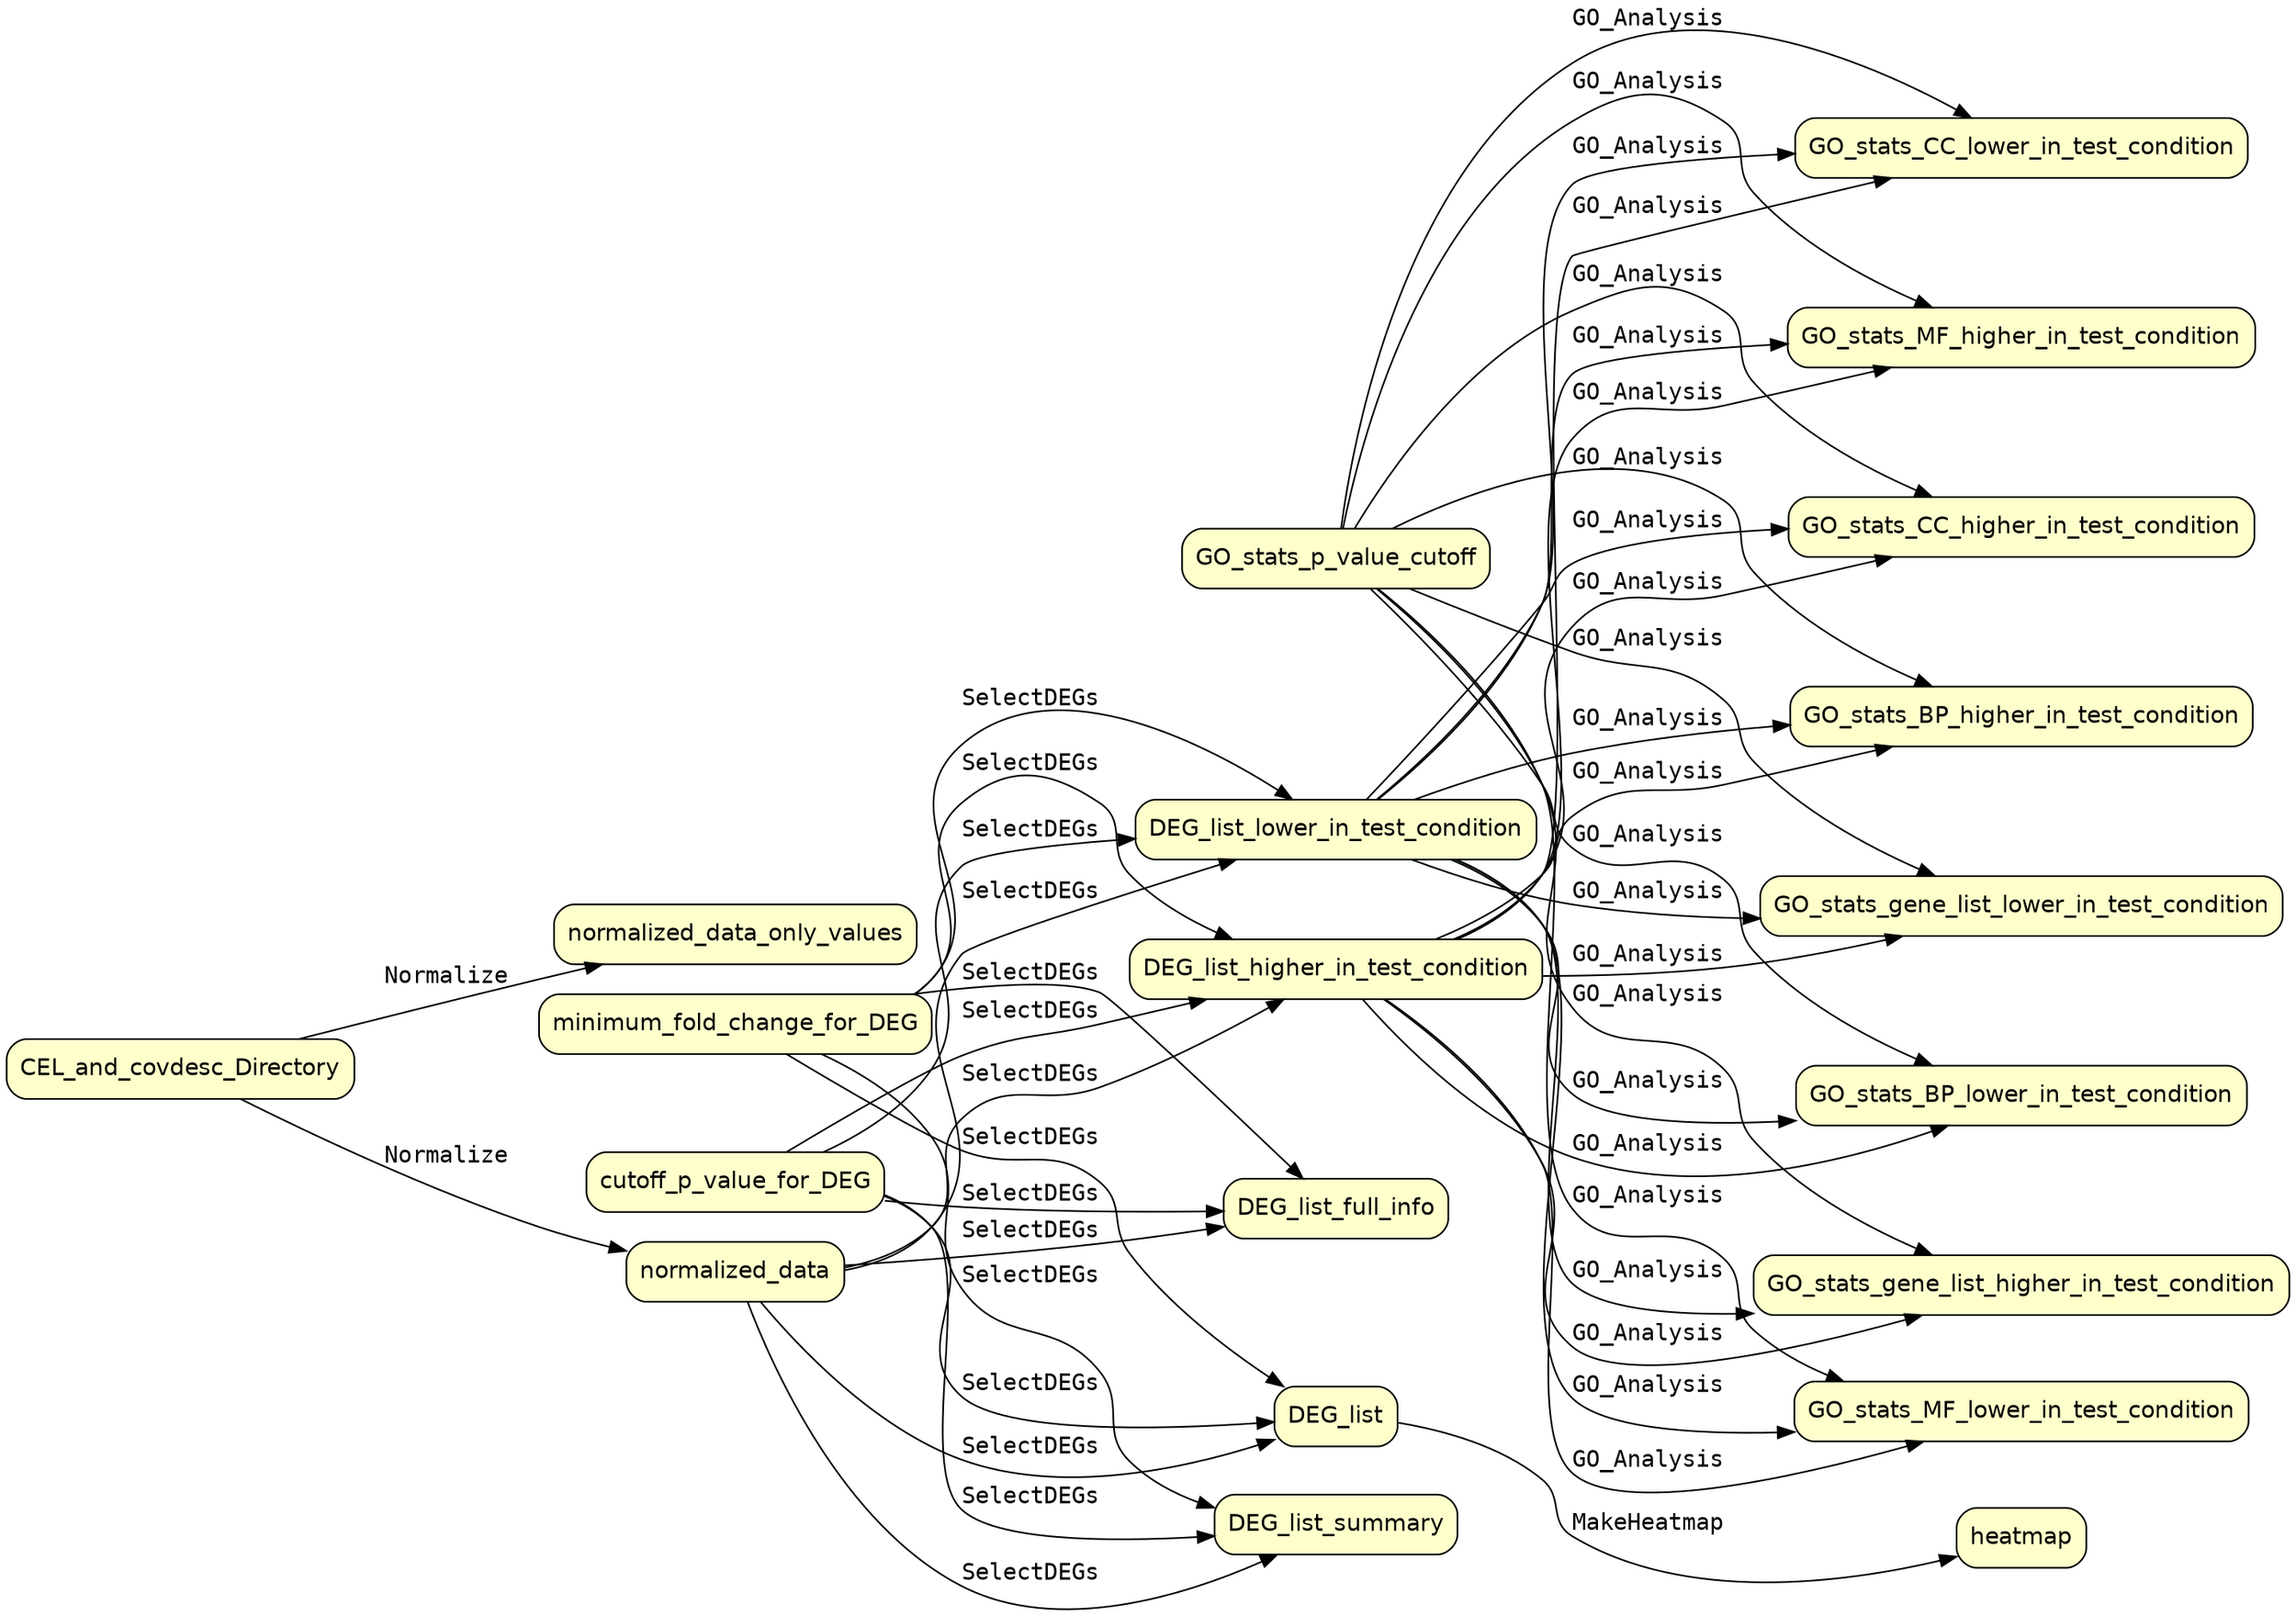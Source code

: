digraph Workflow {
rankdir=LR

/* Use serif font for process labels and sans serif font for data labels */
graph[fontname=Courier]
edge[fontname=Courier]
node[fontname=Helvetica]
node[shape=box style="rounded,filled" fillcolor="#FFFFCC" peripheries=1 label=""]
node1 [label="normalized_data_only_values"]
node2 [label="DEG_list_full_info"]
node3 [label="DEG_list_summary"]
node4 [label="DEG_list_higher_in_test_condition"]
node5 [label="DEG_list_lower_in_test_condition"]
node6 [label="heatmap"]
node7 [label="GO_stats_gene_list_higher_in_test_condition"]
node8 [label="GO_stats_BP_higher_in_test_condition"]
node9 [label="GO_stats_CC_higher_in_test_condition"]
node10 [label="GO_stats_MF_higher_in_test_condition"]
node11 [label="GO_stats_gene_list_lower_in_test_condition"]
node12 [label="GO_stats_BP_lower_in_test_condition"]
node13 [label="GO_stats_CC_lower_in_test_condition"]
node14 [label="GO_stats_MF_lower_in_test_condition"]
node15 [label="CEL_and_covdesc_Directory"]
node16 [label="normalized_data"]
node17 [label="minimum_fold_change_for_DEG"]
node18 [label="cutoff_p_value_for_DEG"]
node19 [label="DEG_list"]
node20 [label="GO_stats_p_value_cutoff"]
node15 -> node1 [label="Normalize"]
node15 -> node16 [label="Normalize"]
node16 -> node2 [label="SelectDEGs"]
node17 -> node2 [label="SelectDEGs"]
node18 -> node2 [label="SelectDEGs"]
node16 -> node3 [label="SelectDEGs"]
node17 -> node3 [label="SelectDEGs"]
node18 -> node3 [label="SelectDEGs"]
node16 -> node4 [label="SelectDEGs"]
node17 -> node4 [label="SelectDEGs"]
node18 -> node4 [label="SelectDEGs"]
node16 -> node5 [label="SelectDEGs"]
node17 -> node5 [label="SelectDEGs"]
node18 -> node5 [label="SelectDEGs"]
node16 -> node19 [label="SelectDEGs"]
node17 -> node19 [label="SelectDEGs"]
node18 -> node19 [label="SelectDEGs"]
node19 -> node6 [label="MakeHeatmap"]
node20 -> node7 [label="GO_Analysis"]
node4 -> node7 [label="GO_Analysis"]
node5 -> node7 [label="GO_Analysis"]
node20 -> node8 [label="GO_Analysis"]
node4 -> node8 [label="GO_Analysis"]
node5 -> node8 [label="GO_Analysis"]
node20 -> node9 [label="GO_Analysis"]
node4 -> node9 [label="GO_Analysis"]
node5 -> node9 [label="GO_Analysis"]
node20 -> node10 [label="GO_Analysis"]
node4 -> node10 [label="GO_Analysis"]
node5 -> node10 [label="GO_Analysis"]
node20 -> node11 [label="GO_Analysis"]
node4 -> node11 [label="GO_Analysis"]
node5 -> node11 [label="GO_Analysis"]
node20 -> node12 [label="GO_Analysis"]
node4 -> node12 [label="GO_Analysis"]
node5 -> node12 [label="GO_Analysis"]
node20 -> node13 [label="GO_Analysis"]
node4 -> node13 [label="GO_Analysis"]
node5 -> node13 [label="GO_Analysis"]
node20 -> node14 [label="GO_Analysis"]
node4 -> node14 [label="GO_Analysis"]
node5 -> node14 [label="GO_Analysis"]
}
